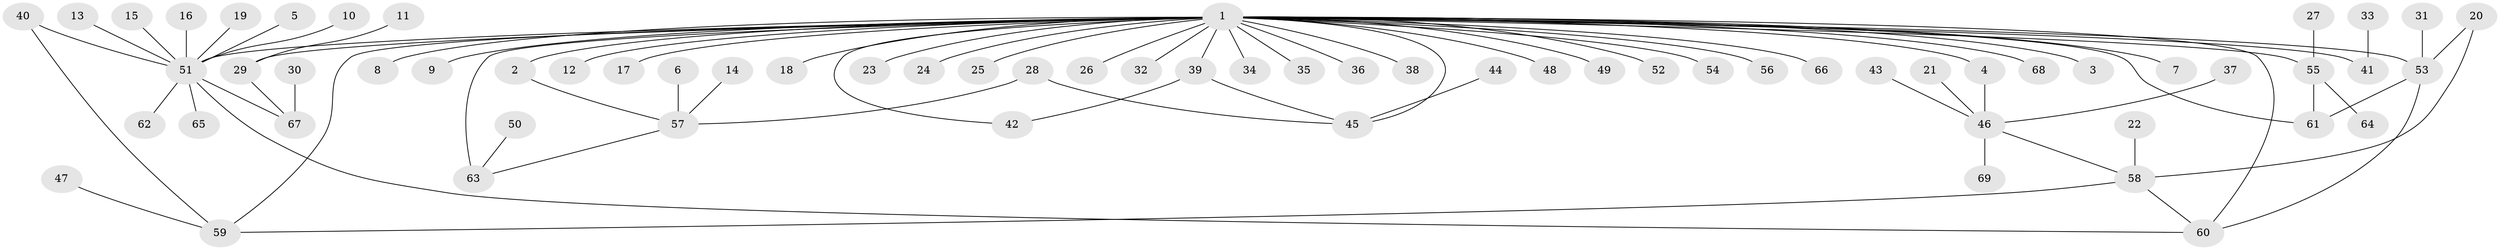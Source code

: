 // original degree distribution, {20: 0.007246376811594203, 24: 0.007246376811594203, 4: 0.043478260869565216, 2: 0.2391304347826087, 1: 0.5579710144927537, 5: 0.021739130434782608, 7: 0.021739130434782608, 11: 0.007246376811594203, 3: 0.07246376811594203, 6: 0.014492753623188406, 8: 0.007246376811594203}
// Generated by graph-tools (version 1.1) at 2025/25/03/09/25 03:25:58]
// undirected, 69 vertices, 81 edges
graph export_dot {
graph [start="1"]
  node [color=gray90,style=filled];
  1;
  2;
  3;
  4;
  5;
  6;
  7;
  8;
  9;
  10;
  11;
  12;
  13;
  14;
  15;
  16;
  17;
  18;
  19;
  20;
  21;
  22;
  23;
  24;
  25;
  26;
  27;
  28;
  29;
  30;
  31;
  32;
  33;
  34;
  35;
  36;
  37;
  38;
  39;
  40;
  41;
  42;
  43;
  44;
  45;
  46;
  47;
  48;
  49;
  50;
  51;
  52;
  53;
  54;
  55;
  56;
  57;
  58;
  59;
  60;
  61;
  62;
  63;
  64;
  65;
  66;
  67;
  68;
  69;
  1 -- 2 [weight=1.0];
  1 -- 3 [weight=1.0];
  1 -- 4 [weight=1.0];
  1 -- 7 [weight=1.0];
  1 -- 8 [weight=1.0];
  1 -- 9 [weight=1.0];
  1 -- 12 [weight=1.0];
  1 -- 17 [weight=1.0];
  1 -- 18 [weight=1.0];
  1 -- 23 [weight=1.0];
  1 -- 24 [weight=1.0];
  1 -- 25 [weight=1.0];
  1 -- 26 [weight=1.0];
  1 -- 29 [weight=1.0];
  1 -- 32 [weight=1.0];
  1 -- 34 [weight=1.0];
  1 -- 35 [weight=1.0];
  1 -- 36 [weight=1.0];
  1 -- 38 [weight=1.0];
  1 -- 39 [weight=1.0];
  1 -- 41 [weight=1.0];
  1 -- 42 [weight=1.0];
  1 -- 45 [weight=1.0];
  1 -- 48 [weight=1.0];
  1 -- 49 [weight=1.0];
  1 -- 51 [weight=2.0];
  1 -- 52 [weight=1.0];
  1 -- 53 [weight=1.0];
  1 -- 54 [weight=1.0];
  1 -- 55 [weight=1.0];
  1 -- 56 [weight=1.0];
  1 -- 59 [weight=1.0];
  1 -- 60 [weight=1.0];
  1 -- 61 [weight=1.0];
  1 -- 63 [weight=3.0];
  1 -- 66 [weight=1.0];
  1 -- 68 [weight=1.0];
  2 -- 57 [weight=1.0];
  4 -- 46 [weight=1.0];
  5 -- 51 [weight=1.0];
  6 -- 57 [weight=1.0];
  10 -- 51 [weight=1.0];
  11 -- 29 [weight=1.0];
  13 -- 51 [weight=1.0];
  14 -- 57 [weight=1.0];
  15 -- 51 [weight=1.0];
  16 -- 51 [weight=1.0];
  19 -- 51 [weight=1.0];
  20 -- 53 [weight=1.0];
  20 -- 58 [weight=1.0];
  21 -- 46 [weight=1.0];
  22 -- 58 [weight=1.0];
  27 -- 55 [weight=1.0];
  28 -- 45 [weight=1.0];
  28 -- 57 [weight=1.0];
  29 -- 67 [weight=1.0];
  30 -- 67 [weight=1.0];
  31 -- 53 [weight=1.0];
  33 -- 41 [weight=1.0];
  37 -- 46 [weight=1.0];
  39 -- 42 [weight=1.0];
  39 -- 45 [weight=1.0];
  40 -- 51 [weight=1.0];
  40 -- 59 [weight=1.0];
  43 -- 46 [weight=1.0];
  44 -- 45 [weight=1.0];
  46 -- 58 [weight=1.0];
  46 -- 69 [weight=1.0];
  47 -- 59 [weight=1.0];
  50 -- 63 [weight=1.0];
  51 -- 60 [weight=1.0];
  51 -- 62 [weight=1.0];
  51 -- 65 [weight=2.0];
  51 -- 67 [weight=1.0];
  53 -- 60 [weight=1.0];
  53 -- 61 [weight=1.0];
  55 -- 61 [weight=1.0];
  55 -- 64 [weight=1.0];
  57 -- 63 [weight=1.0];
  58 -- 59 [weight=1.0];
  58 -- 60 [weight=1.0];
}
